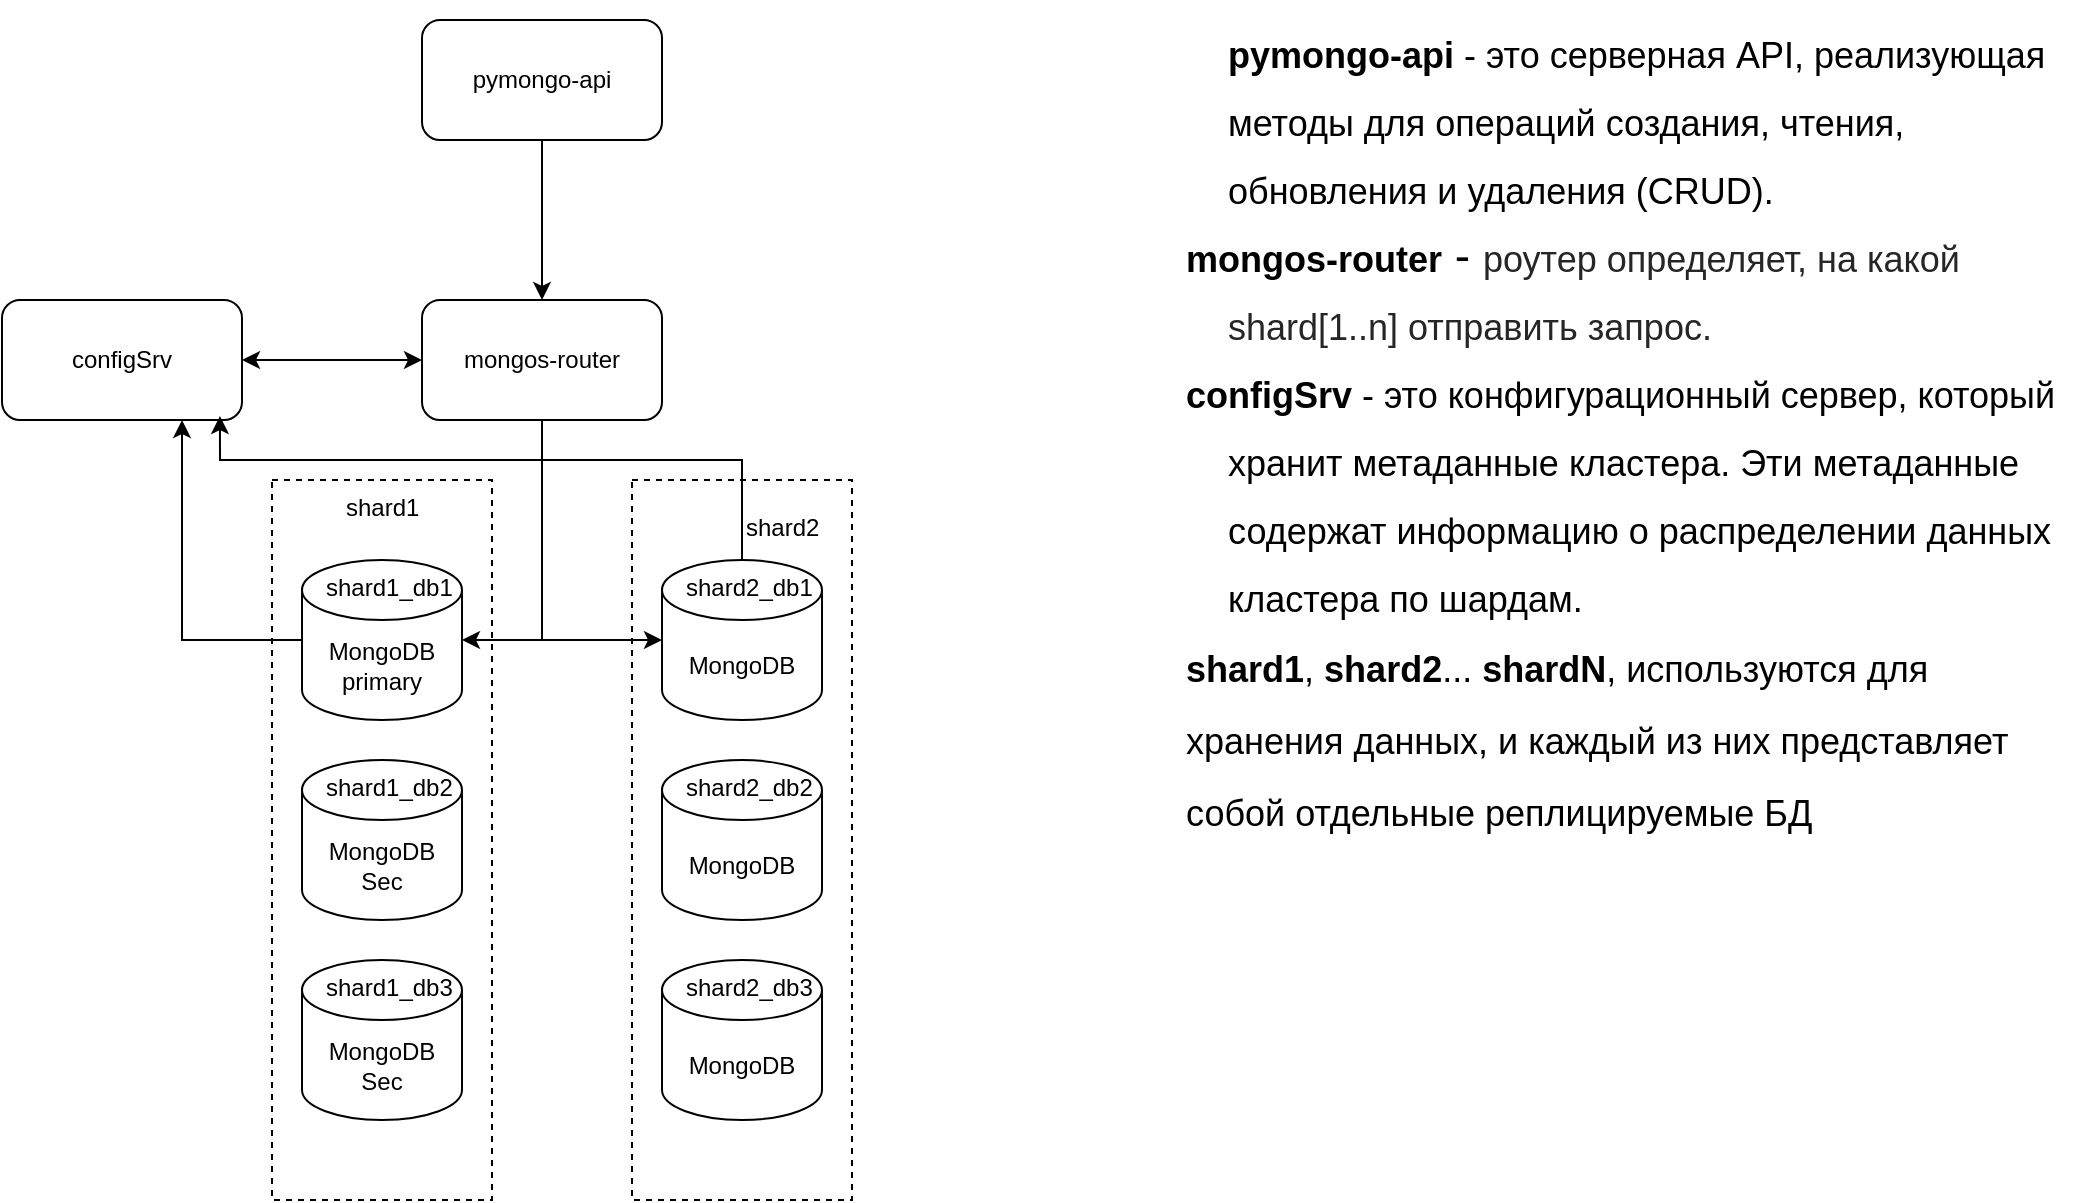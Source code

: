 <mxfile version="25.0.3">
  <diagram name="Страница — 1" id="y6ZmivByynG6LJ92XXnX">
    <mxGraphModel dx="1434" dy="829" grid="1" gridSize="10" guides="1" tooltips="1" connect="1" arrows="1" fold="1" page="1" pageScale="1" pageWidth="827" pageHeight="1169" math="0" shadow="0">
      <root>
        <mxCell id="0" />
        <mxCell id="1" parent="0" />
        <mxCell id="iqUvAO2imxdMBZ0499jf-16" value="&lt;h1 style=&quot;margin-top: 0px;&quot;&gt;&lt;p class=&quot;p1&quot; style=&quot;text-indent: 0px; margin: 0px 0px 0px 21px; font-variant-numeric: normal; font-variant-east-asian: normal; font-variant-alternates: normal; font-kerning: auto; font-optical-sizing: auto; font-feature-settings: normal; font-variation-settings: normal; font-variant-position: normal; font-stretch: normal; line-height: normal;&quot;&gt;&lt;span style=&quot;font-size: 18px;&quot;&gt;pymongo-api&lt;/span&gt;&lt;span style=&quot;font-size: 18px; font-weight: normal;&quot;&gt; - это серверная API, реализующая методы для операций создания, чтения, обновления и удаления (CRUD).&lt;/span&gt;&lt;br&gt;&lt;/p&gt;&lt;p class=&quot;p1&quot; style=&quot;margin: 0px 0px 0px 21px; text-indent: -21px; font-variant-numeric: normal; font-variant-east-asian: normal; font-variant-alternates: normal; font-kerning: auto; font-optical-sizing: auto; font-feature-settings: normal; font-variation-settings: normal; font-variant-position: normal; font-stretch: normal; line-height: normal;&quot;&gt;&lt;span style=&quot;background-color: initial; text-indent: 0px;&quot;&gt;&lt;font style=&quot;font-size: 18px;&quot;&gt;mongos-router&lt;/font&gt;&lt;span style=&quot;font-size: 23px;&quot;&gt;&amp;nbsp;&lt;span style=&quot;font-weight: normal;&quot;&gt;-&amp;nbsp;&lt;/span&gt;&lt;/span&gt;&lt;/span&gt;&lt;span style=&quot;font-size: 18px; background-color: rgb(255, 255, 255); color: rgba(0, 0, 0, 0.85); font-family: &amp;quot;YS Text&amp;quot;, sans-serif; font-weight: 400; white-space-collapse: preserve-breaks;&quot;&gt;роутер определяет, на какой shard[1..n] отправить запрос.&lt;/span&gt;&lt;/p&gt;&lt;p class=&quot;p1&quot; style=&quot;margin: 0px 0px 0px 21px; text-indent: -21px; font-variant-numeric: normal; font-variant-east-asian: normal; font-variant-alternates: normal; font-kerning: auto; font-optical-sizing: auto; font-feature-settings: normal; font-variation-settings: normal; font-variant-position: normal; font-stretch: normal; line-height: normal;&quot;&gt;&lt;span style=&quot;background-color: initial; font-size: 18px;&quot;&gt;configSrv&lt;/span&gt;&lt;span style=&quot;background-color: initial; font-size: 18px; font-weight: normal;&quot;&gt; - это конфигурационный сервер, который хранит метаданные кластера. Эти метаданные содержат информацию о распределении данных кластера по шардам.&lt;/span&gt;&lt;/p&gt;&lt;div style=&quot;&quot;&gt;&lt;span style=&quot;background-color: initial; font-size: 18px;&quot;&gt;shard1&lt;/span&gt;&lt;span style=&quot;background-color: initial; font-size: 18px; font-weight: normal;&quot;&gt;, &lt;/span&gt;&lt;span style=&quot;background-color: initial; font-size: 18px;&quot;&gt;shard2&lt;/span&gt;&lt;span style=&quot;background-color: initial; font-size: 18px; font-weight: normal;&quot;&gt;... &lt;/span&gt;&lt;span style=&quot;background-color: initial; font-size: 18px;&quot;&gt;shardN&lt;/span&gt;&lt;span style=&quot;background-color: initial; font-size: 18px; font-weight: normal;&quot;&gt;, используются для хранения данных, и каждый из них представляет собой отдельные реплицируемые БД&lt;/span&gt;&lt;/div&gt;&lt;/h1&gt;" style="text;html=1;whiteSpace=wrap;overflow=hidden;rounded=0;fontSize=15;align=left;" vertex="1" parent="1">
          <mxGeometry x="670" y="20" width="450" height="420" as="geometry" />
        </mxCell>
        <mxCell id="iqUvAO2imxdMBZ0499jf-1" value="pymongo-api" style="rounded=1;whiteSpace=wrap;html=1;" vertex="1" parent="1">
          <mxGeometry x="290" y="30" width="120" height="60" as="geometry" />
        </mxCell>
        <mxCell id="iqUvAO2imxdMBZ0499jf-2" style="edgeStyle=orthogonalEdgeStyle;rounded=0;orthogonalLoop=1;jettySize=auto;html=1;exitX=0.5;exitY=1;exitDx=0;exitDy=0;entryX=0.5;entryY=0;entryDx=0;entryDy=0;" edge="1" parent="1" source="iqUvAO2imxdMBZ0499jf-1" target="iqUvAO2imxdMBZ0499jf-3">
          <mxGeometry relative="1" as="geometry">
            <mxPoint x="320" y="450" as="targetPoint" />
          </mxGeometry>
        </mxCell>
        <mxCell id="iqUvAO2imxdMBZ0499jf-30" style="edgeStyle=orthogonalEdgeStyle;rounded=0;orthogonalLoop=1;jettySize=auto;html=1;entryX=1;entryY=0.5;entryDx=0;entryDy=0;entryPerimeter=0;" edge="1" parent="1" source="iqUvAO2imxdMBZ0499jf-3" target="iqUvAO2imxdMBZ0499jf-8">
          <mxGeometry relative="1" as="geometry">
            <mxPoint x="350" y="350" as="targetPoint" />
          </mxGeometry>
        </mxCell>
        <mxCell id="iqUvAO2imxdMBZ0499jf-3" value="mongos-router" style="rounded=1;whiteSpace=wrap;html=1;" vertex="1" parent="1">
          <mxGeometry x="290" y="170" width="120" height="60" as="geometry" />
        </mxCell>
        <mxCell id="iqUvAO2imxdMBZ0499jf-4" style="edgeStyle=orthogonalEdgeStyle;rounded=0;orthogonalLoop=1;jettySize=auto;html=1;entryX=0;entryY=0.5;entryDx=0;entryDy=0;startArrow=classic;startFill=1;" edge="1" parent="1" source="iqUvAO2imxdMBZ0499jf-6" target="iqUvAO2imxdMBZ0499jf-3">
          <mxGeometry relative="1" as="geometry" />
        </mxCell>
        <mxCell id="iqUvAO2imxdMBZ0499jf-6" value="configSrv" style="rounded=1;whiteSpace=wrap;html=1;" vertex="1" parent="1">
          <mxGeometry x="80" y="170" width="120" height="60" as="geometry" />
        </mxCell>
        <mxCell id="iqUvAO2imxdMBZ0499jf-11" value="MongoDB" style="shape=cylinder3;whiteSpace=wrap;html=1;boundedLbl=1;backgroundOutline=1;size=15;" vertex="1" parent="1">
          <mxGeometry x="410" y="300" width="80" height="80" as="geometry" />
        </mxCell>
        <mxCell id="iqUvAO2imxdMBZ0499jf-12" value="&lt;div style=&quot;text-align: center;&quot;&gt;shard2&lt;/div&gt;" style="text;whiteSpace=wrap;html=1;" vertex="1" parent="1">
          <mxGeometry x="450" y="270" width="50" height="30" as="geometry" />
        </mxCell>
        <mxCell id="iqUvAO2imxdMBZ0499jf-32" style="edgeStyle=orthogonalEdgeStyle;rounded=0;orthogonalLoop=1;jettySize=auto;html=1;entryX=0.75;entryY=1;entryDx=0;entryDy=0;" edge="1" parent="1" source="iqUvAO2imxdMBZ0499jf-8" target="iqUvAO2imxdMBZ0499jf-6">
          <mxGeometry relative="1" as="geometry" />
        </mxCell>
        <mxCell id="iqUvAO2imxdMBZ0499jf-8" value="MongoDB&lt;br&gt;primary" style="shape=cylinder3;whiteSpace=wrap;html=1;boundedLbl=1;backgroundOutline=1;size=15;" vertex="1" parent="1">
          <mxGeometry x="230" y="300" width="80" height="80" as="geometry" />
        </mxCell>
        <mxCell id="iqUvAO2imxdMBZ0499jf-9" value="&lt;div style=&quot;text-align: center;&quot;&gt;shard1&lt;/div&gt;" style="text;whiteSpace=wrap;html=1;" vertex="1" parent="1">
          <mxGeometry x="250" y="260" width="40" height="30" as="geometry" />
        </mxCell>
        <mxCell id="iqUvAO2imxdMBZ0499jf-17" value="MongoDB&lt;div&gt;Sec&lt;/div&gt;" style="shape=cylinder3;whiteSpace=wrap;html=1;boundedLbl=1;backgroundOutline=1;size=15;" vertex="1" parent="1">
          <mxGeometry x="230" y="400" width="80" height="80" as="geometry" />
        </mxCell>
        <mxCell id="iqUvAO2imxdMBZ0499jf-18" value="MongoDB&lt;div&gt;Sec&lt;/div&gt;" style="shape=cylinder3;whiteSpace=wrap;html=1;boundedLbl=1;backgroundOutline=1;size=15;" vertex="1" parent="1">
          <mxGeometry x="230" y="500" width="80" height="80" as="geometry" />
        </mxCell>
        <mxCell id="iqUvAO2imxdMBZ0499jf-19" value="MongoDB" style="shape=cylinder3;whiteSpace=wrap;html=1;boundedLbl=1;backgroundOutline=1;size=15;" vertex="1" parent="1">
          <mxGeometry x="410" y="400" width="80" height="80" as="geometry" />
        </mxCell>
        <mxCell id="iqUvAO2imxdMBZ0499jf-20" value="MongoDB" style="shape=cylinder3;whiteSpace=wrap;html=1;boundedLbl=1;backgroundOutline=1;size=15;" vertex="1" parent="1">
          <mxGeometry x="410" y="500" width="80" height="80" as="geometry" />
        </mxCell>
        <mxCell id="iqUvAO2imxdMBZ0499jf-22" value="" style="rounded=0;whiteSpace=wrap;html=1;fillColor=none;dashed=1;" vertex="1" parent="1">
          <mxGeometry x="215" y="260" width="110" height="360" as="geometry" />
        </mxCell>
        <mxCell id="iqUvAO2imxdMBZ0499jf-23" value="" style="rounded=0;whiteSpace=wrap;html=1;fillColor=none;dashed=1;" vertex="1" parent="1">
          <mxGeometry x="395" y="260" width="110" height="360" as="geometry" />
        </mxCell>
        <mxCell id="iqUvAO2imxdMBZ0499jf-24" value="&lt;div style=&quot;text-align: center;&quot;&gt;shard1_db1&lt;/div&gt;" style="text;whiteSpace=wrap;html=1;" vertex="1" parent="1">
          <mxGeometry x="240" y="300" width="40" height="30" as="geometry" />
        </mxCell>
        <mxCell id="iqUvAO2imxdMBZ0499jf-25" value="&lt;div style=&quot;text-align: center;&quot;&gt;shard1_db2&lt;/div&gt;" style="text;whiteSpace=wrap;html=1;" vertex="1" parent="1">
          <mxGeometry x="240" y="400" width="40" height="30" as="geometry" />
        </mxCell>
        <mxCell id="iqUvAO2imxdMBZ0499jf-26" value="&lt;div style=&quot;text-align: center;&quot;&gt;shard1_db3&lt;/div&gt;" style="text;whiteSpace=wrap;html=1;" vertex="1" parent="1">
          <mxGeometry x="240" y="500" width="40" height="30" as="geometry" />
        </mxCell>
        <mxCell id="iqUvAO2imxdMBZ0499jf-27" value="&lt;div style=&quot;text-align: center;&quot;&gt;shard2_db1&lt;/div&gt;" style="text;whiteSpace=wrap;html=1;" vertex="1" parent="1">
          <mxGeometry x="420" y="300" width="40" height="30" as="geometry" />
        </mxCell>
        <mxCell id="iqUvAO2imxdMBZ0499jf-28" value="&lt;div style=&quot;text-align: center;&quot;&gt;shard2_db2&lt;/div&gt;" style="text;whiteSpace=wrap;html=1;" vertex="1" parent="1">
          <mxGeometry x="420" y="400" width="40" height="30" as="geometry" />
        </mxCell>
        <mxCell id="iqUvAO2imxdMBZ0499jf-29" value="&lt;div style=&quot;text-align: center;&quot;&gt;shard2_db3&lt;/div&gt;" style="text;whiteSpace=wrap;html=1;" vertex="1" parent="1">
          <mxGeometry x="420" y="500" width="40" height="30" as="geometry" />
        </mxCell>
        <mxCell id="iqUvAO2imxdMBZ0499jf-31" style="edgeStyle=orthogonalEdgeStyle;rounded=0;orthogonalLoop=1;jettySize=auto;html=1;entryX=0;entryY=0.5;entryDx=0;entryDy=0;entryPerimeter=0;" edge="1" parent="1" source="iqUvAO2imxdMBZ0499jf-3" target="iqUvAO2imxdMBZ0499jf-11">
          <mxGeometry relative="1" as="geometry" />
        </mxCell>
        <mxCell id="iqUvAO2imxdMBZ0499jf-33" style="edgeStyle=orthogonalEdgeStyle;rounded=0;orthogonalLoop=1;jettySize=auto;html=1;entryX=0.908;entryY=0.967;entryDx=0;entryDy=0;entryPerimeter=0;" edge="1" parent="1" source="iqUvAO2imxdMBZ0499jf-11" target="iqUvAO2imxdMBZ0499jf-6">
          <mxGeometry relative="1" as="geometry">
            <Array as="points">
              <mxPoint x="450" y="250" />
              <mxPoint x="189" y="250" />
            </Array>
          </mxGeometry>
        </mxCell>
      </root>
    </mxGraphModel>
  </diagram>
</mxfile>
